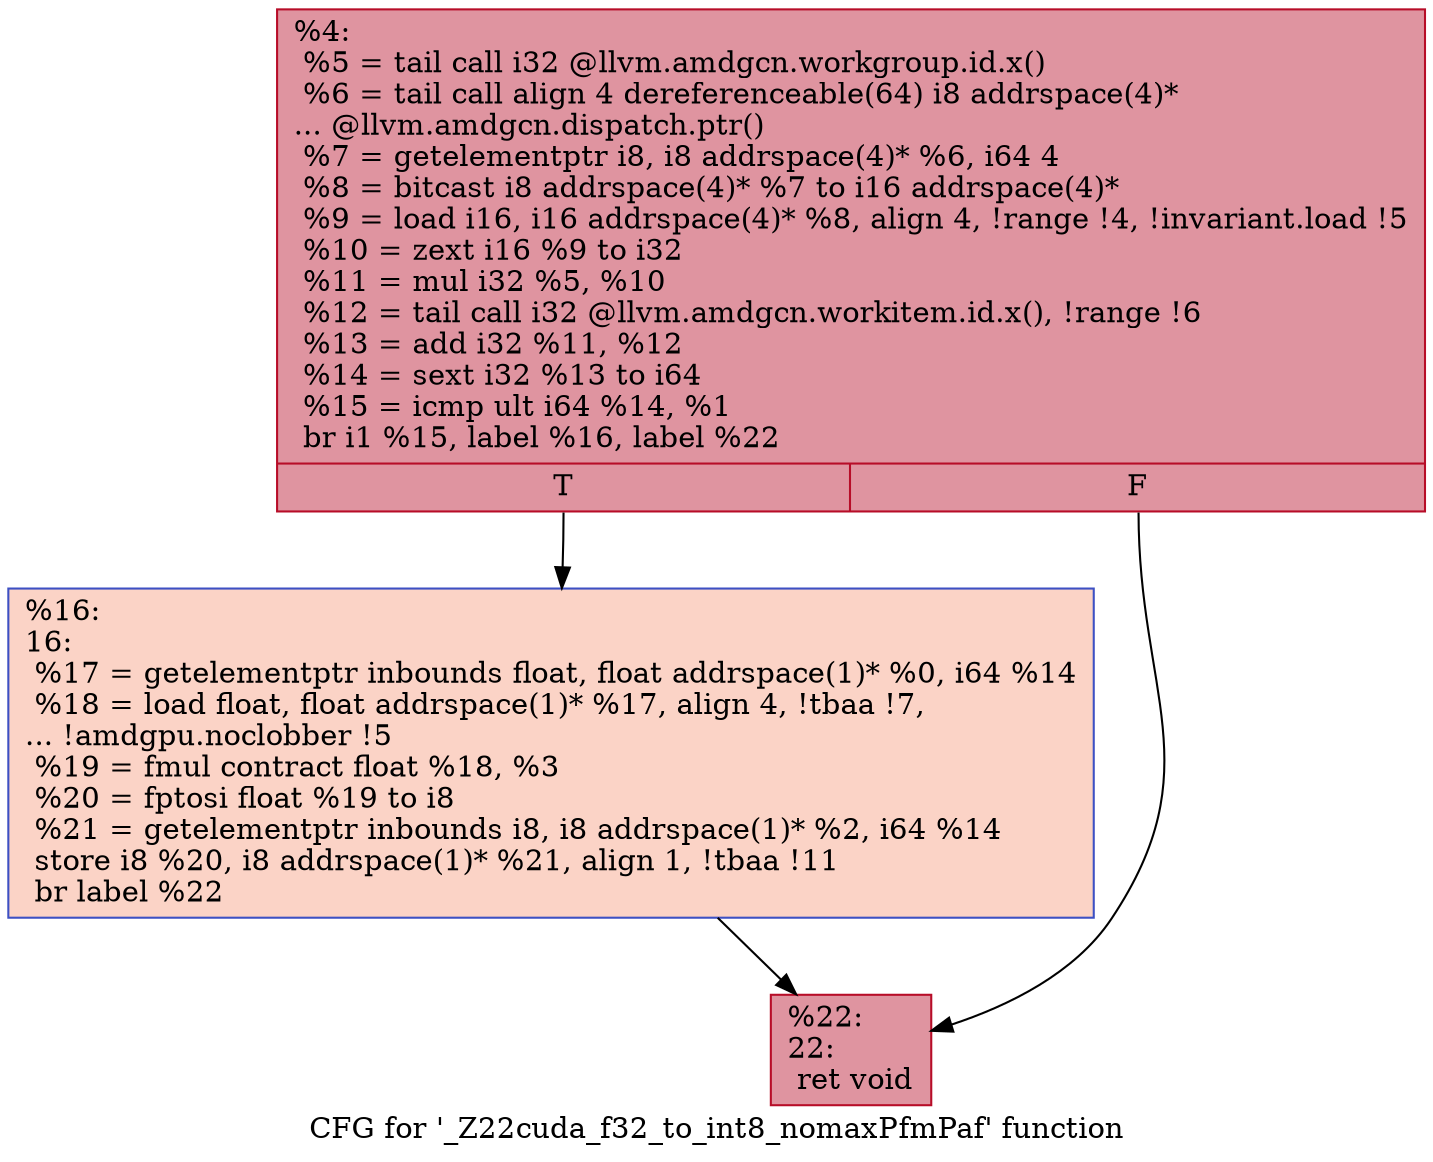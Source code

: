 digraph "CFG for '_Z22cuda_f32_to_int8_nomaxPfmPaf' function" {
	label="CFG for '_Z22cuda_f32_to_int8_nomaxPfmPaf' function";

	Node0x45d5050 [shape=record,color="#b70d28ff", style=filled, fillcolor="#b70d2870",label="{%4:\l  %5 = tail call i32 @llvm.amdgcn.workgroup.id.x()\l  %6 = tail call align 4 dereferenceable(64) i8 addrspace(4)*\l... @llvm.amdgcn.dispatch.ptr()\l  %7 = getelementptr i8, i8 addrspace(4)* %6, i64 4\l  %8 = bitcast i8 addrspace(4)* %7 to i16 addrspace(4)*\l  %9 = load i16, i16 addrspace(4)* %8, align 4, !range !4, !invariant.load !5\l  %10 = zext i16 %9 to i32\l  %11 = mul i32 %5, %10\l  %12 = tail call i32 @llvm.amdgcn.workitem.id.x(), !range !6\l  %13 = add i32 %11, %12\l  %14 = sext i32 %13 to i64\l  %15 = icmp ult i64 %14, %1\l  br i1 %15, label %16, label %22\l|{<s0>T|<s1>F}}"];
	Node0x45d5050:s0 -> Node0x45d7010;
	Node0x45d5050:s1 -> Node0x45d70a0;
	Node0x45d7010 [shape=record,color="#3d50c3ff", style=filled, fillcolor="#f59c7d70",label="{%16:\l16:                                               \l  %17 = getelementptr inbounds float, float addrspace(1)* %0, i64 %14\l  %18 = load float, float addrspace(1)* %17, align 4, !tbaa !7,\l... !amdgpu.noclobber !5\l  %19 = fmul contract float %18, %3\l  %20 = fptosi float %19 to i8\l  %21 = getelementptr inbounds i8, i8 addrspace(1)* %2, i64 %14\l  store i8 %20, i8 addrspace(1)* %21, align 1, !tbaa !11\l  br label %22\l}"];
	Node0x45d7010 -> Node0x45d70a0;
	Node0x45d70a0 [shape=record,color="#b70d28ff", style=filled, fillcolor="#b70d2870",label="{%22:\l22:                                               \l  ret void\l}"];
}
